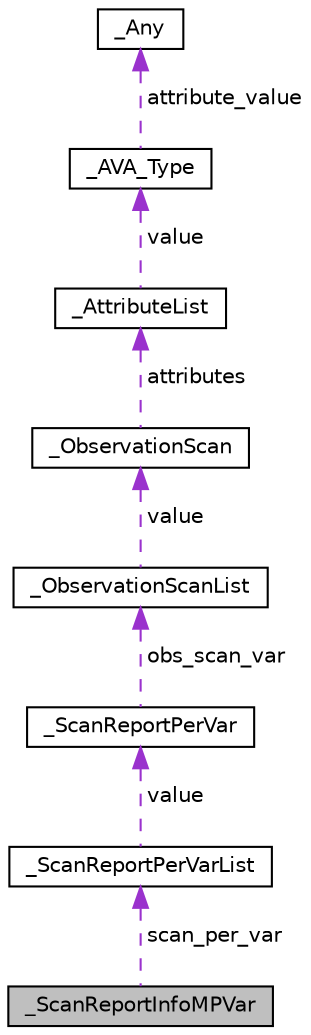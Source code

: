 digraph "_ScanReportInfoMPVar"
{
  edge [fontname="Helvetica",fontsize="10",labelfontname="Helvetica",labelfontsize="10"];
  node [fontname="Helvetica",fontsize="10",shape=record];
  Node1 [label="_ScanReportInfoMPVar",height=0.2,width=0.4,color="black", fillcolor="grey75", style="filled", fontcolor="black"];
  Node2 -> Node1 [dir="back",color="darkorchid3",fontsize="10",style="dashed",label=" scan_per_var" ,fontname="Helvetica"];
  Node2 [label="_ScanReportPerVarList",height=0.2,width=0.4,color="black", fillcolor="white", style="filled",URL="$struct___scan_report_per_var_list.html"];
  Node3 -> Node2 [dir="back",color="darkorchid3",fontsize="10",style="dashed",label=" value" ,fontname="Helvetica"];
  Node3 [label="_ScanReportPerVar",height=0.2,width=0.4,color="black", fillcolor="white", style="filled",URL="$struct___scan_report_per_var.html"];
  Node4 -> Node3 [dir="back",color="darkorchid3",fontsize="10",style="dashed",label=" obs_scan_var" ,fontname="Helvetica"];
  Node4 [label="_ObservationScanList",height=0.2,width=0.4,color="black", fillcolor="white", style="filled",URL="$struct___observation_scan_list.html"];
  Node5 -> Node4 [dir="back",color="darkorchid3",fontsize="10",style="dashed",label=" value" ,fontname="Helvetica"];
  Node5 [label="_ObservationScan",height=0.2,width=0.4,color="black", fillcolor="white", style="filled",URL="$struct___observation_scan.html"];
  Node6 -> Node5 [dir="back",color="darkorchid3",fontsize="10",style="dashed",label=" attributes" ,fontname="Helvetica"];
  Node6 [label="_AttributeList",height=0.2,width=0.4,color="black", fillcolor="white", style="filled",URL="$struct___attribute_list.html"];
  Node7 -> Node6 [dir="back",color="darkorchid3",fontsize="10",style="dashed",label=" value" ,fontname="Helvetica"];
  Node7 [label="_AVA_Type",height=0.2,width=0.4,color="black", fillcolor="white", style="filled",URL="$struct___a_v_a___type.html"];
  Node8 -> Node7 [dir="back",color="darkorchid3",fontsize="10",style="dashed",label=" attribute_value" ,fontname="Helvetica"];
  Node8 [label="_Any",height=0.2,width=0.4,color="black", fillcolor="white", style="filled",URL="$struct___any.html"];
}
